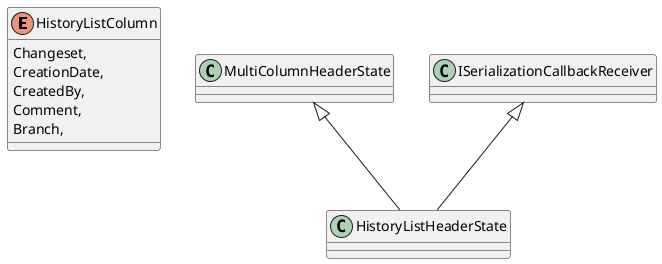 @startuml
enum HistoryListColumn {
    Changeset,
    CreationDate,
    CreatedBy,
    Comment,
    Branch,
}
class HistoryListHeaderState {
}
MultiColumnHeaderState <|-- HistoryListHeaderState
ISerializationCallbackReceiver <|-- HistoryListHeaderState
@enduml
